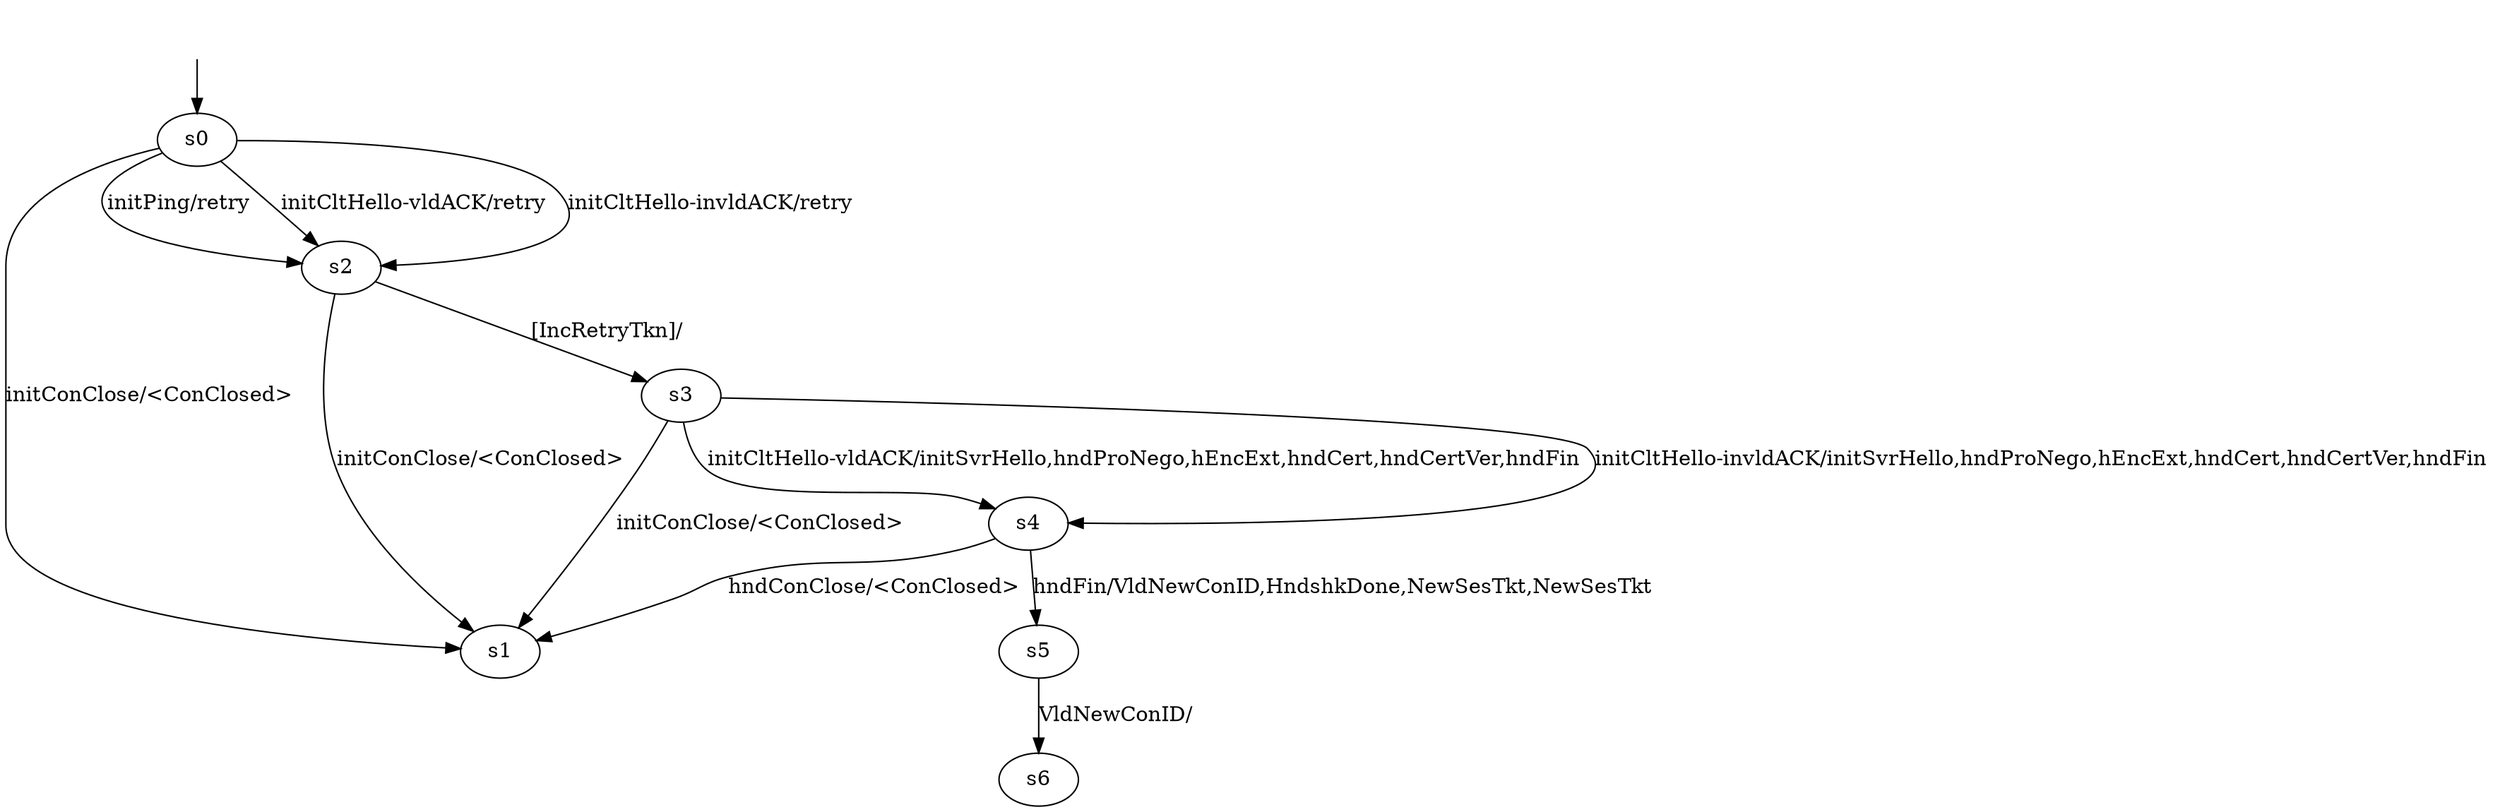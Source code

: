 digraph "ngtcp2Models/ngtcp2-BWR-0/learnedModel" {
s0 [label=s0];
s1 [label=s1];
s2 [label=s2];
s3 [label=s3];
s4 [label=s4];
s5 [label=s5];
s6 [label=s6];
s0 -> s2  [label="initPing/retry "];
s0 -> s1  [label="initConClose/<ConClosed> "];
s0 -> s2  [label="initCltHello-vldACK/retry "];
s0 -> s2  [label="initCltHello-invldACK/retry "];
s2 -> s1  [label="initConClose/<ConClosed> "];
s2 -> s3  [label="[IncRetryTkn]/ "];
s3 -> s1  [label="initConClose/<ConClosed> "];
s3 -> s4  [label="initCltHello-vldACK/initSvrHello,hndProNego,hEncExt,hndCert,hndCertVer,hndFin "];
s3 -> s4  [label="initCltHello-invldACK/initSvrHello,hndProNego,hEncExt,hndCert,hndCertVer,hndFin "];
s4 -> s5  [label="hndFin/VldNewConID,HndshkDone,NewSesTkt,NewSesTkt "];
s4 -> s1  [label="hndConClose/<ConClosed> "];
s5 -> s6  [label="VldNewConID/ "];
__start0 [label="", shape=none];
__start0 -> s0  [label=""];
}
